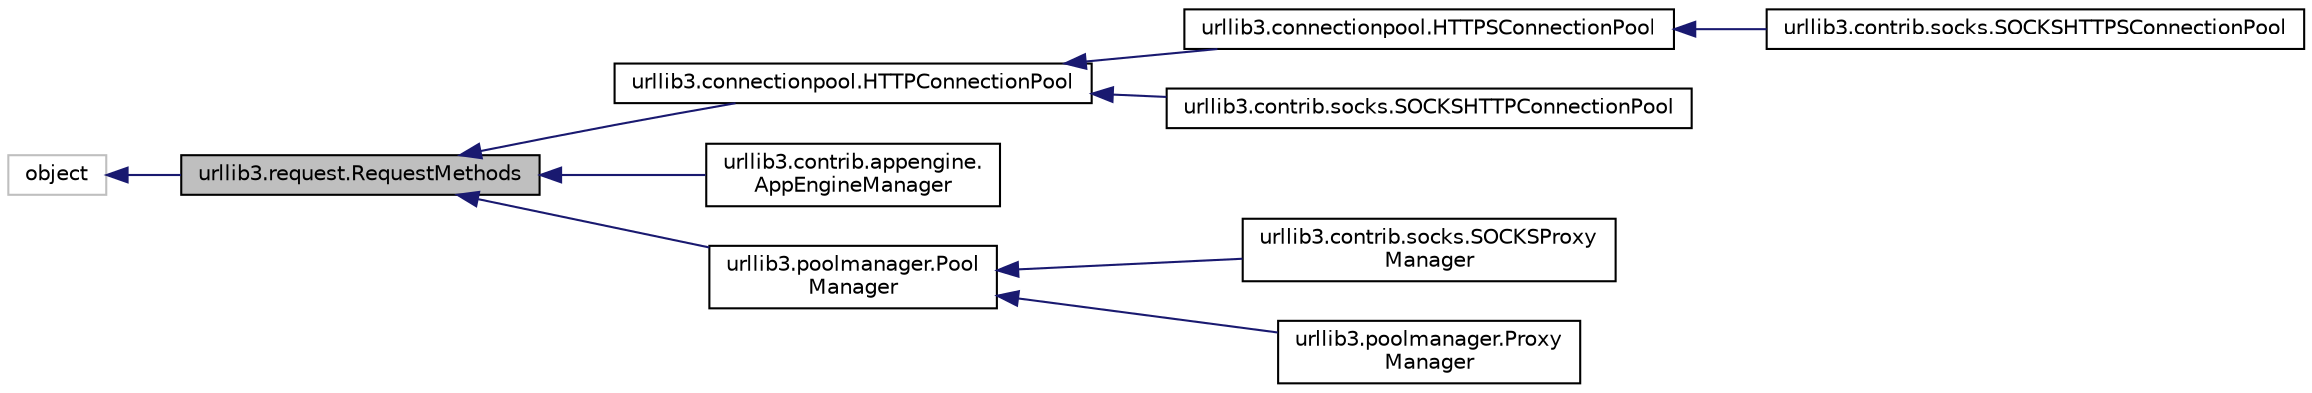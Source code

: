 digraph "urllib3.request.RequestMethods"
{
 // LATEX_PDF_SIZE
  edge [fontname="Helvetica",fontsize="10",labelfontname="Helvetica",labelfontsize="10"];
  node [fontname="Helvetica",fontsize="10",shape=record];
  rankdir="LR";
  Node1 [label="urllib3.request.RequestMethods",height=0.2,width=0.4,color="black", fillcolor="grey75", style="filled", fontcolor="black",tooltip=" "];
  Node2 -> Node1 [dir="back",color="midnightblue",fontsize="10",style="solid"];
  Node2 [label="object",height=0.2,width=0.4,color="grey75", fillcolor="white", style="filled",tooltip=" "];
  Node1 -> Node3 [dir="back",color="midnightblue",fontsize="10",style="solid"];
  Node3 [label="urllib3.connectionpool.HTTPConnectionPool",height=0.2,width=0.4,color="black", fillcolor="white", style="filled",URL="$classurllib3_1_1connectionpool_1_1HTTPConnectionPool.html",tooltip=" "];
  Node3 -> Node4 [dir="back",color="midnightblue",fontsize="10",style="solid"];
  Node4 [label="urllib3.connectionpool.HTTPSConnectionPool",height=0.2,width=0.4,color="black", fillcolor="white", style="filled",URL="$classurllib3_1_1connectionpool_1_1HTTPSConnectionPool.html",tooltip=" "];
  Node4 -> Node5 [dir="back",color="midnightblue",fontsize="10",style="solid"];
  Node5 [label="urllib3.contrib.socks.SOCKSHTTPSConnectionPool",height=0.2,width=0.4,color="black", fillcolor="white", style="filled",URL="$classurllib3_1_1contrib_1_1socks_1_1SOCKSHTTPSConnectionPool.html",tooltip=" "];
  Node3 -> Node6 [dir="back",color="midnightblue",fontsize="10",style="solid"];
  Node6 [label="urllib3.contrib.socks.SOCKSHTTPConnectionPool",height=0.2,width=0.4,color="black", fillcolor="white", style="filled",URL="$classurllib3_1_1contrib_1_1socks_1_1SOCKSHTTPConnectionPool.html",tooltip=" "];
  Node1 -> Node7 [dir="back",color="midnightblue",fontsize="10",style="solid"];
  Node7 [label="urllib3.contrib.appengine.\lAppEngineManager",height=0.2,width=0.4,color="black", fillcolor="white", style="filled",URL="$classurllib3_1_1contrib_1_1appengine_1_1AppEngineManager.html",tooltip=" "];
  Node1 -> Node8 [dir="back",color="midnightblue",fontsize="10",style="solid"];
  Node8 [label="urllib3.poolmanager.Pool\lManager",height=0.2,width=0.4,color="black", fillcolor="white", style="filled",URL="$classurllib3_1_1poolmanager_1_1PoolManager.html",tooltip=" "];
  Node8 -> Node9 [dir="back",color="midnightblue",fontsize="10",style="solid"];
  Node9 [label="urllib3.contrib.socks.SOCKSProxy\lManager",height=0.2,width=0.4,color="black", fillcolor="white", style="filled",URL="$classurllib3_1_1contrib_1_1socks_1_1SOCKSProxyManager.html",tooltip=" "];
  Node8 -> Node10 [dir="back",color="midnightblue",fontsize="10",style="solid"];
  Node10 [label="urllib3.poolmanager.Proxy\lManager",height=0.2,width=0.4,color="black", fillcolor="white", style="filled",URL="$classurllib3_1_1poolmanager_1_1ProxyManager.html",tooltip=" "];
}
